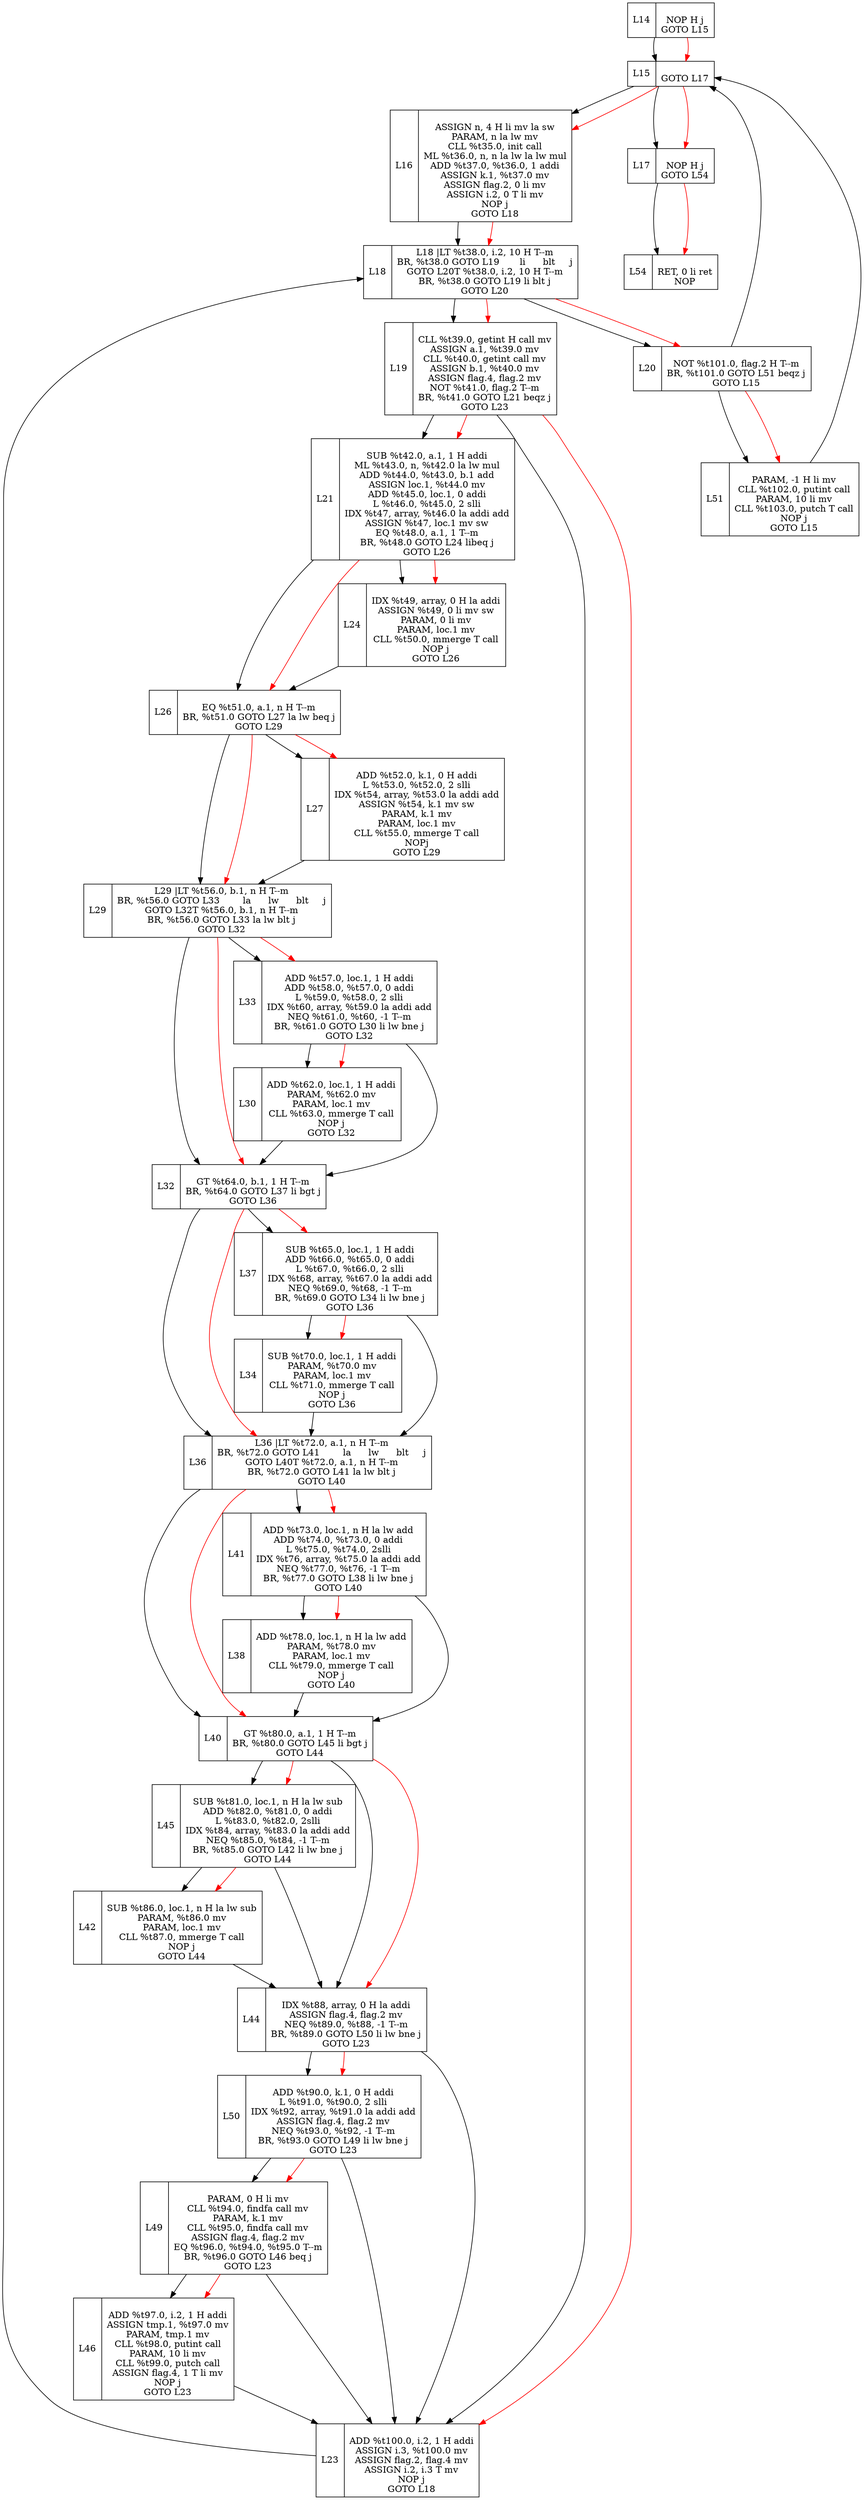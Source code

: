 digraph{  nodesep = 1; node[shape = record];
#@main:
L14[label="L14 |\nNOP H    j\nGOTO L15"];
L15[label="L15 |\nGOTO L17"];
L14 -> L15;
L20 -> L15;
L51 -> L15;
L14 -> L15[color="red"];
L16[label="L16 |\nASSIGN n, 4 H    li      mv      la      sw\nPARAM, n    la      lw      mv\nCLL %t35.0, init   call\nML %t36.0, n, n    la      lw      la      lw      mul\nADD %t37.0, %t36.0, 1      addi\nASSIGN k.1, %t37.0        mv\nASSIGN flag.2, 0      li      mv\nASSIGN i.2, 0 T  li      mv\nNOP j\nGOTO L18"];
L15 -> L16;
L15 -> L16[color="red"];
L17[label="L17 |\nNOP H    j\nGOTO L54"];
L15 -> L17;
L15 -> L17[color="red"];
L18[label="L18 |\LT %t38.0, i.2, 10 H T--m\nBR, %t38.0 GOTO L19       li      blt     j\nGOTO L20"];
L16 -> L18;
L23 -> L18;
L16 -> L18[color="red"];
L19[label="L19 |\nCLL %t39.0, getint H    call    mv\nASSIGN a.1, %t39.0  mv\nCLL %t40.0, getint call    mv\nASSIGN b.1, %t40.0    mv\nASSIGN flag.4, flag.2       mv\nNOT %t41.0, flag.2 T--m\nBR, %t41.0 GOTO L21    beqz    j\nGOTO L23"];
L18 -> L19;
L18 -> L19[color="red"];
L20[label="L20 |\nNOT %t101.0, flag.2 H T--m\nBR, %t101.0 GOTO L51     beqz    j\nGOTO L15"];
L18 -> L20;
L18 -> L20[color="red"];
L21[label="L21 |\nSUB %t42.0, a.1, 1 H     addi\nML %t43.0, n, %t42.0     la      lw      mul\nADD %t44.0, %t43.0, b.1      add\nASSIGN loc.1, %t44.0       mv\nADD %t45.0, loc.1, 0        addi\nL %t46.0, %t45.0, 2      slli\nIDX %t47, array, %t46.0     la      addi    add\nASSIGN %t47, loc.1 mv      sw\nEQ %t48.0, a.1, 1 T--m\nBR, %t48.0 GOTO L24     libeq     j\nGOTO L26"];
L19 -> L21;
L19 -> L21[color="red"];
L23[label="L23 |\nADD %t100.0, i.2, 1 H    addi\nASSIGN i.3, %t100.0       mv\nASSIGN flag.2, flag.4       mv\nASSIGN i.2, i.3 T  mv\nNOP j\nGOTO L18"];
L19 -> L23;
L44 -> L23;
L46 -> L23;
L49 -> L23;
L50 -> L23;
L19 -> L23[color="red"];
L24[label="L24 |\nIDX %t49, array, 0 H     la      addi\nASSIGN %t49, 0    li      mv      sw\nPARAM, 0    li      mv\nPARAM, loc.1  mv\nCLL %t50.0, mmerge T    call\nNOP       j\nGOTO L26"];
L21 -> L24;
L21 -> L24[color="red"];
L26[label="L26 |\nEQ %t51.0, a.1, n H T--m\nBR, %t51.0 GOTO L27        la      lw      beq     j\nGOTO L29"];
L21 -> L26;
L24 -> L26;
L21 -> L26[color="red"];
L27[label="L27 |\nADD %t52.0, k.1, 0 H     addi\nL %t53.0, %t52.0, 2      slli\nIDX %t54, array, %t53.0   la      addi      add\nASSIGN %t54, k.1   mv      sw\nPARAM, k.1  mv\nPARAM, loc.1        mv\nCLL %t55.0, mmerge T    call\nNOPj\nGOTO L29"];
L26 -> L27;
L26 -> L27[color="red"];
L29[label="L29 |\LT %t56.0, b.1, n H T--m\nBR, %t56.0 GOTO L33        la      lw      blt     j\nGOTO L32"];
L26 -> L29;
L27 -> L29;
L26 -> L29[color="red"];
L30[label="L30 |\nADD %t62.0, loc.1, 1 H   addi\nPARAM, %t62.0     mv\nPARAM, loc.1        mv\nCLL %t63.0, mmerge T      call\nNOP       j\nGOTO L32"];
L33 -> L30;
L33 -> L30[color="red"];
L32[label="L32 |\nGT %t64.0, b.1, 1 H T--m\nBR, %t64.0 GOTO L37        li      bgt     j\nGOTO L36"];
L29 -> L32;
L30 -> L32;
L33 -> L32;
L29 -> L32[color="red"];
L33[label="L33 |\nADD %t57.0, loc.1, 1 H   addi\nADD %t58.0, %t57.0, 0     addi\nL %t59.0, %t58.0, 2      slli\nIDX %t60, array, %t59.0     la      addi    add\nNEQ %t61.0, %t60, -1 T--m\nBR, %t61.0 GOTO L30 li      lw      bne     j\nGOTO L32"];
L29 -> L33;
L29 -> L33[color="red"];
L34[label="L34 |\nSUB %t70.0, loc.1, 1 H   addi\nPARAM, %t70.0     mv\nPARAM, loc.1        mv\nCLL %t71.0, mmerge T      call\nNOP       j\nGOTO L36"];
L37 -> L34;
L37 -> L34[color="red"];
L36[label="L36 |\LT %t72.0, a.1, n H T--m\nBR, %t72.0 GOTO L41        la      lw      blt     j\nGOTO L40"];
L32 -> L36;
L34 -> L36;
L37 -> L36;
L32 -> L36[color="red"];
L37[label="L37 |\nSUB %t65.0, loc.1, 1 H   addi\nADD %t66.0, %t65.0, 0     addi\nL %t67.0, %t66.0, 2      slli\nIDX %t68, array, %t67.0     la      addi    add\nNEQ %t69.0, %t68, -1 T--m\nBR, %t69.0 GOTO L34 li      lw      bne     j\nGOTO L36"];
L32 -> L37;
L32 -> L37[color="red"];
L38[label="L38 |\nADD %t78.0, loc.1, n H   la      lw      add\nPARAM, %t78.0      mv\nPARAM, loc.1        mv\nCLL %t79.0, mmerge T      call\nNOP       j\nGOTO L40"];
L41 -> L38;
L41 -> L38[color="red"];
L40[label="L40 |\nGT %t80.0, a.1, 1 H T--m\nBR, %t80.0 GOTO L45        li      bgt     j\nGOTO L44"];
L36 -> L40;
L38 -> L40;
L41 -> L40;
L36 -> L40[color="red"];
L41[label="L41 |\nADD %t73.0, loc.1, n H   la      lw      add\nADD %t74.0, %t73.0, 0      addi\nL %t75.0, %t74.0, 2slli\nIDX %t76, array, %t75.0   la      addi    add\nNEQ %t77.0, %t76, -1 T--m\nBR, %t77.0 GOTO L38 li      lw      bne       j\nGOTO L40"];
L36 -> L41;
L36 -> L41[color="red"];
L42[label="L42 |\nSUB %t86.0, loc.1, n H   la      lw      sub\nPARAM, %t86.0      mv\nPARAM, loc.1        mv\nCLL %t87.0, mmerge T      call\nNOP       j\nGOTO L44"];
L45 -> L42;
L45 -> L42[color="red"];
L44[label="L44 |\nIDX %t88, array, 0 H     la      addi\nASSIGN flag.4, flag.2     mv\nNEQ %t89.0, %t88, -1 T--m\nBR, %t89.0 GOTO L50    li      lw      bne     j\nGOTO L23"];
L40 -> L44;
L42 -> L44;
L45 -> L44;
L40 -> L44[color="red"];
L45[label="L45 |\nSUB %t81.0, loc.1, n H   la      lw      sub\nADD %t82.0, %t81.0, 0      addi\nL %t83.0, %t82.0, 2slli\nIDX %t84, array, %t83.0   la      addi    add\nNEQ %t85.0, %t84, -1 T--m\nBR, %t85.0 GOTO L42 li      lw      bne       j\nGOTO L44"];
L40 -> L45;
L40 -> L45[color="red"];
L46[label="L46 |\nADD %t97.0, i.2, 1 H     addi\nASSIGN tmp.1, %t97.0      mv\nPARAM, tmp.1        mv\nCLL %t98.0, putint   call\nPARAM, 10 li      mv\nCLL %t99.0, putch  call\nASSIGN flag.4, 1 T     li      mv\nNOP j\nGOTO L23"];
L49 -> L46;
L49 -> L46[color="red"];
L49[label="L49 |\nPARAM, 0 H       li      mv\nCLL %t94.0, findfa call    mv\nPARAM, k.1  mv\nCLL %t95.0, findfa call      mv\nASSIGN flag.4, flag.2       mv\nEQ %t96.0, %t94.0, %t95.0 T--m\nBR, %t96.0 GOTO L46     beq     j\nGOTO L23"];
L50 -> L49;
L50 -> L49[color="red"];
L50[label="L50 |\nADD %t90.0, k.1, 0 H     addi\nL %t91.0, %t90.0, 2      slli\nIDX %t92, array, %t91.0   la      addi      add\nASSIGN flag.4, flag.2      mv\nNEQ %t93.0, %t92, -1 T--m\nBR, %t93.0 GOTO L49  li      lw      bne     j\nGOTO L23"];
L44 -> L50;
L44 -> L50[color="red"];
L51[label="L51 |\nPARAM, -1 H      li      mv\nCLL %t102.0, putint        call\nPARAM, 10 li      mv\nCLL %t103.0, putch T      call\nNOP       j\nGOTO L15"];
L20 -> L51;
L20 -> L51[color="red"];
L54[label="L54 |\nRET, 0   li      ret\nNOP"];
L17 -> L54;
L17 -> L54[color="red"];

}
